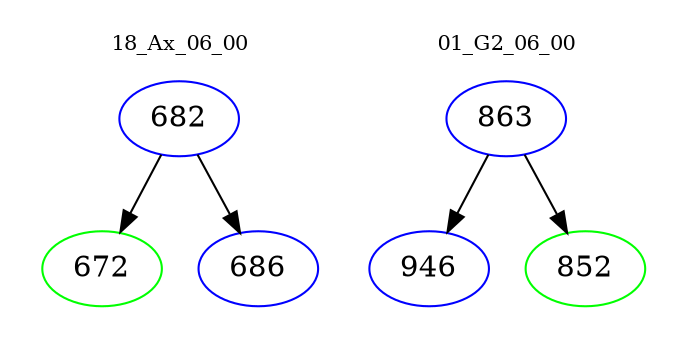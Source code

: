 digraph{
subgraph cluster_0 {
color = white
label = "18_Ax_06_00";
fontsize=10;
T0_682 [label="682", color="blue"]
T0_682 -> T0_672 [color="black"]
T0_672 [label="672", color="green"]
T0_682 -> T0_686 [color="black"]
T0_686 [label="686", color="blue"]
}
subgraph cluster_1 {
color = white
label = "01_G2_06_00";
fontsize=10;
T1_863 [label="863", color="blue"]
T1_863 -> T1_946 [color="black"]
T1_946 [label="946", color="blue"]
T1_863 -> T1_852 [color="black"]
T1_852 [label="852", color="green"]
}
}
